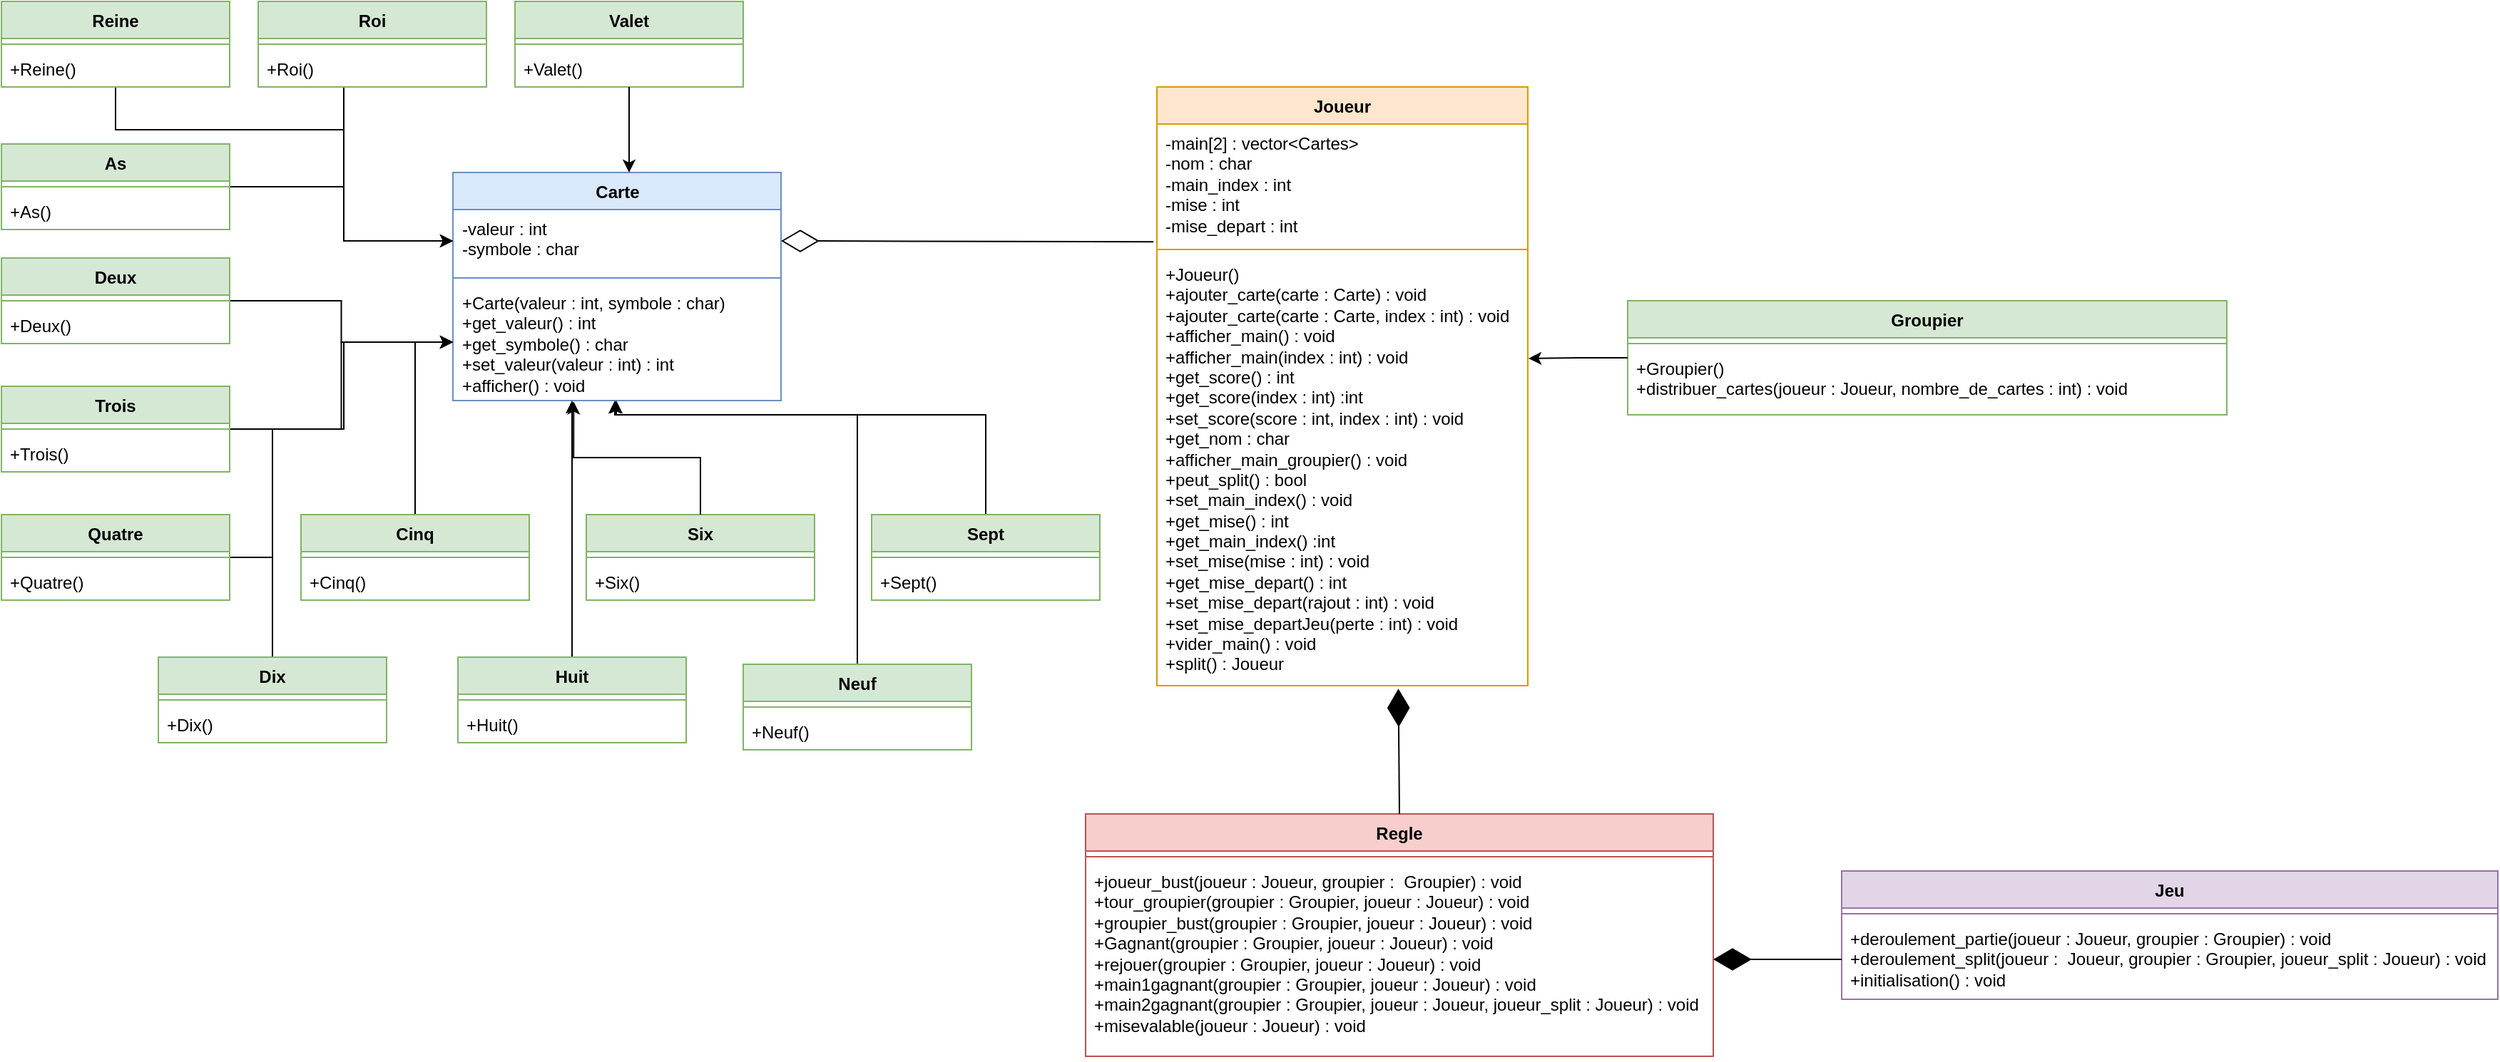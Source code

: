 <mxfile version="24.4.4" type="google">
  <diagram name="Page-1" id="_aMn8UAj_8BvyyBAVJBJ">
    <mxGraphModel grid="1" page="1" gridSize="10" guides="1" tooltips="1" connect="1" arrows="1" fold="1" pageScale="1" pageWidth="827" pageHeight="1169" math="0" shadow="0">
      <root>
        <mxCell id="0" />
        <mxCell id="1" parent="0" />
        <mxCell id="LyirubUt6gGEpComlYB7-2" value="Carte" style="swimlane;fontStyle=1;align=center;verticalAlign=top;childLayout=stackLayout;horizontal=1;startSize=26;horizontalStack=0;resizeParent=1;resizeParentMax=0;resizeLast=0;collapsible=1;marginBottom=0;whiteSpace=wrap;html=1;fillColor=#dae8fc;strokeColor=#6c8ebf;" vertex="1" parent="1">
          <mxGeometry x="-643.5" y="270" width="230" height="160" as="geometry" />
        </mxCell>
        <mxCell id="LyirubUt6gGEpComlYB7-3" value="-valeur : int&lt;div&gt;-symbole : char&lt;/div&gt;" style="text;strokeColor=none;fillColor=none;align=left;verticalAlign=top;spacingLeft=4;spacingRight=4;overflow=hidden;rotatable=0;points=[[0,0.5],[1,0.5]];portConstraint=eastwest;whiteSpace=wrap;html=1;" vertex="1" parent="LyirubUt6gGEpComlYB7-2">
          <mxGeometry y="26" width="230" height="44" as="geometry" />
        </mxCell>
        <mxCell id="LyirubUt6gGEpComlYB7-4" value="" style="line;strokeWidth=1;fillColor=none;align=left;verticalAlign=middle;spacingTop=-1;spacingLeft=3;spacingRight=3;rotatable=0;labelPosition=right;points=[];portConstraint=eastwest;strokeColor=inherit;" vertex="1" parent="LyirubUt6gGEpComlYB7-2">
          <mxGeometry y="70" width="230" height="8" as="geometry" />
        </mxCell>
        <mxCell id="LyirubUt6gGEpComlYB7-5" value="+Carte(valeur : int, symbole : char)&lt;div&gt;+get_valeur() : int&lt;/div&gt;&lt;div&gt;+get_symbole() : char&lt;/div&gt;&lt;div&gt;+set_valeur(valeur : int) : int&lt;/div&gt;&lt;div&gt;+afficher() : void&lt;/div&gt;" style="text;strokeColor=none;fillColor=none;align=left;verticalAlign=top;spacingLeft=4;spacingRight=4;overflow=hidden;rotatable=0;points=[[0,0.5],[1,0.5]];portConstraint=eastwest;whiteSpace=wrap;html=1;" vertex="1" parent="LyirubUt6gGEpComlYB7-2">
          <mxGeometry y="78" width="230" height="82" as="geometry" />
        </mxCell>
        <mxCell id="LyirubUt6gGEpComlYB7-6" value="Groupier" style="swimlane;fontStyle=1;align=center;verticalAlign=top;childLayout=stackLayout;horizontal=1;startSize=26;horizontalStack=0;resizeParent=1;resizeParentMax=0;resizeLast=0;collapsible=1;marginBottom=0;whiteSpace=wrap;html=1;fillColor=#d5e8d4;strokeColor=#82b366;" vertex="1" parent="1">
          <mxGeometry x="180" y="360" width="420" height="80" as="geometry" />
        </mxCell>
        <mxCell id="LyirubUt6gGEpComlYB7-8" value="" style="line;strokeWidth=1;fillColor=none;align=left;verticalAlign=middle;spacingTop=-1;spacingLeft=3;spacingRight=3;rotatable=0;labelPosition=right;points=[];portConstraint=eastwest;strokeColor=inherit;" vertex="1" parent="LyirubUt6gGEpComlYB7-6">
          <mxGeometry y="26" width="420" height="8" as="geometry" />
        </mxCell>
        <mxCell id="LyirubUt6gGEpComlYB7-9" value="+Groupier()&lt;div&gt;+distribuer_cartes(joueur : Joueur, nombre_de_cartes : int) : void&lt;/div&gt;" style="text;strokeColor=none;fillColor=none;align=left;verticalAlign=top;spacingLeft=4;spacingRight=4;overflow=hidden;rotatable=0;points=[[0,0.5],[1,0.5]];portConstraint=eastwest;whiteSpace=wrap;html=1;" vertex="1" parent="LyirubUt6gGEpComlYB7-6">
          <mxGeometry y="34" width="420" height="46" as="geometry" />
        </mxCell>
        <mxCell id="LyirubUt6gGEpComlYB7-10" value="Jeu" style="swimlane;fontStyle=1;align=center;verticalAlign=top;childLayout=stackLayout;horizontal=1;startSize=26;horizontalStack=0;resizeParent=1;resizeParentMax=0;resizeLast=0;collapsible=1;marginBottom=0;whiteSpace=wrap;html=1;fillColor=#e1d5e7;strokeColor=#9673a6;" vertex="1" parent="1">
          <mxGeometry x="330" y="760" width="460" height="90" as="geometry" />
        </mxCell>
        <mxCell id="LyirubUt6gGEpComlYB7-12" value="" style="line;strokeWidth=1;fillColor=none;align=left;verticalAlign=middle;spacingTop=-1;spacingLeft=3;spacingRight=3;rotatable=0;labelPosition=right;points=[];portConstraint=eastwest;strokeColor=inherit;" vertex="1" parent="LyirubUt6gGEpComlYB7-10">
          <mxGeometry y="26" width="460" height="8" as="geometry" />
        </mxCell>
        <mxCell id="LyirubUt6gGEpComlYB7-13" value="+deroulement_partie(joueur : Joueur, groupier : Groupier) : void&lt;div&gt;+deroulement_split(joueur :&amp;nbsp; Joueur, groupier : Groupier, joueur_split : Joueur) : void&lt;/div&gt;&lt;div&gt;+initialisation() : void&lt;/div&gt;" style="text;strokeColor=none;fillColor=none;align=left;verticalAlign=top;spacingLeft=4;spacingRight=4;overflow=hidden;rotatable=0;points=[[0,0.5],[1,0.5]];portConstraint=eastwest;whiteSpace=wrap;html=1;" vertex="1" parent="LyirubUt6gGEpComlYB7-10">
          <mxGeometry y="34" width="460" height="56" as="geometry" />
        </mxCell>
        <mxCell id="LyirubUt6gGEpComlYB7-18" value="Joueur" style="swimlane;fontStyle=1;align=center;verticalAlign=top;childLayout=stackLayout;horizontal=1;startSize=26;horizontalStack=0;resizeParent=1;resizeParentMax=0;resizeLast=0;collapsible=1;marginBottom=0;whiteSpace=wrap;html=1;fillColor=#ffe6cc;strokeColor=#d79b00;" vertex="1" parent="1">
          <mxGeometry x="-150" y="210" width="260" height="420" as="geometry" />
        </mxCell>
        <mxCell id="LyirubUt6gGEpComlYB7-19" value="-main[2] : vector&amp;lt;Cartes&amp;gt;&lt;div&gt;-nom : char&lt;/div&gt;&lt;div&gt;-main_index : int&lt;/div&gt;&lt;div&gt;-mise : int&lt;/div&gt;&lt;div&gt;-mise_depart : int&lt;/div&gt;" style="text;strokeColor=none;fillColor=none;align=left;verticalAlign=top;spacingLeft=4;spacingRight=4;overflow=hidden;rotatable=0;points=[[0,0.5],[1,0.5]];portConstraint=eastwest;whiteSpace=wrap;html=1;" vertex="1" parent="LyirubUt6gGEpComlYB7-18">
          <mxGeometry y="26" width="260" height="84" as="geometry" />
        </mxCell>
        <mxCell id="LyirubUt6gGEpComlYB7-20" value="" style="line;strokeWidth=1;fillColor=none;align=left;verticalAlign=middle;spacingTop=-1;spacingLeft=3;spacingRight=3;rotatable=0;labelPosition=right;points=[];portConstraint=eastwest;strokeColor=inherit;" vertex="1" parent="LyirubUt6gGEpComlYB7-18">
          <mxGeometry y="110" width="260" height="8" as="geometry" />
        </mxCell>
        <mxCell id="LyirubUt6gGEpComlYB7-21" value="+Joueur()&lt;div&gt;+ajouter_carte(carte : Carte) : void&lt;/div&gt;&lt;div&gt;+ajouter_carte(carte : Carte, index : int) : void&lt;/div&gt;&lt;div&gt;+afficher_main() : void&lt;/div&gt;&lt;div&gt;+afficher_main(index : int) : void&lt;/div&gt;&lt;div&gt;+get_score() : int&lt;/div&gt;&lt;div&gt;+get_score(index : int) :int&lt;/div&gt;&lt;div&gt;+set_score(score : int, index : int) : void&lt;/div&gt;&lt;div&gt;+get_nom : char&lt;/div&gt;&lt;div&gt;+afficher_main_groupier() : void&lt;/div&gt;&lt;div&gt;+peut_split() : bool&lt;/div&gt;&lt;div&gt;+set_main_index() : void&lt;/div&gt;&lt;div&gt;+get_mise() : int&lt;/div&gt;&lt;div&gt;+get_main_index() :int&lt;/div&gt;&lt;div&gt;+set_mise(mise : int) : void&lt;/div&gt;&lt;div&gt;+get_mise_depart() : int&lt;/div&gt;&lt;div&gt;+set_mise_depart(rajout : int) : void&lt;/div&gt;&lt;div&gt;+set_mise_departJeu(perte : int) : void&lt;/div&gt;&lt;div&gt;+vider_main() : void&lt;/div&gt;&lt;div&gt;+split() : Joueur&lt;/div&gt;" style="text;strokeColor=none;fillColor=none;align=left;verticalAlign=top;spacingLeft=4;spacingRight=4;overflow=hidden;rotatable=0;points=[[0,0.5],[1,0.5]];portConstraint=eastwest;whiteSpace=wrap;html=1;" vertex="1" parent="LyirubUt6gGEpComlYB7-18">
          <mxGeometry y="118" width="260" height="302" as="geometry" />
        </mxCell>
        <mxCell id="LyirubUt6gGEpComlYB7-22" value="Regle" style="swimlane;fontStyle=1;align=center;verticalAlign=top;childLayout=stackLayout;horizontal=1;startSize=26;horizontalStack=0;resizeParent=1;resizeParentMax=0;resizeLast=0;collapsible=1;marginBottom=0;whiteSpace=wrap;html=1;fillColor=#f8cecc;strokeColor=#b85450;" vertex="1" parent="1">
          <mxGeometry x="-200" y="720" width="440" height="170" as="geometry" />
        </mxCell>
        <mxCell id="LyirubUt6gGEpComlYB7-24" value="" style="line;strokeWidth=1;fillColor=none;align=left;verticalAlign=middle;spacingTop=-1;spacingLeft=3;spacingRight=3;rotatable=0;labelPosition=right;points=[];portConstraint=eastwest;strokeColor=inherit;" vertex="1" parent="LyirubUt6gGEpComlYB7-22">
          <mxGeometry y="26" width="440" height="8" as="geometry" />
        </mxCell>
        <mxCell id="LyirubUt6gGEpComlYB7-25" value="+joueur_bust(joueur : Joueur, groupier :&amp;nbsp; Groupier) : void&lt;div&gt;+tour_groupier(groupier : Groupier, joueur : Joueur) : void&lt;/div&gt;&lt;div&gt;+groupier_bust(&lt;span style=&quot;background-color: initial;&quot;&gt;groupier : Groupier, joueur : Joueur) : void&lt;/span&gt;&lt;/div&gt;&lt;div&gt;&lt;span style=&quot;background-color: initial;&quot;&gt;+Gagnant(&lt;/span&gt;&lt;span style=&quot;background-color: initial;&quot;&gt;groupier : Groupier, joueur : Joueur) : void&lt;/span&gt;&lt;/div&gt;&lt;div&gt;&lt;span style=&quot;background-color: initial;&quot;&gt;+rejouer(&lt;/span&gt;&lt;span style=&quot;background-color: initial;&quot;&gt;groupier : Groupier, joueur : Joueur) : void&lt;/span&gt;&lt;/div&gt;&lt;div&gt;&lt;span style=&quot;background-color: initial;&quot;&gt;+main1gagnant(&lt;/span&gt;&lt;span style=&quot;background-color: initial;&quot;&gt;groupier : Groupier, joueur : Joueur) : void&lt;/span&gt;&lt;/div&gt;&lt;div&gt;&lt;span style=&quot;background-color: initial;&quot;&gt;+main2gagnant(&lt;/span&gt;&lt;span style=&quot;background-color: initial;&quot;&gt;groupier : Groupier, joueur : Joueur, joueur_split : Joueur) : void&lt;/span&gt;&lt;/div&gt;&lt;div&gt;&lt;span style=&quot;background-color: initial;&quot;&gt;+misevalable(joueur : Joueur) : void&lt;/span&gt;&lt;/div&gt;" style="text;strokeColor=none;fillColor=none;align=left;verticalAlign=top;spacingLeft=4;spacingRight=4;overflow=hidden;rotatable=0;points=[[0,0.5],[1,0.5]];portConstraint=eastwest;whiteSpace=wrap;html=1;" vertex="1" parent="LyirubUt6gGEpComlYB7-22">
          <mxGeometry y="34" width="440" height="136" as="geometry" />
        </mxCell>
        <mxCell id="uY5fngIF1_JkBCDy1Up1-51" style="edgeStyle=orthogonalEdgeStyle;rounded=0;orthogonalLoop=1;jettySize=auto;html=1;entryX=0;entryY=0.5;entryDx=0;entryDy=0;" edge="1" parent="1" source="uY5fngIF1_JkBCDy1Up1-1" target="LyirubUt6gGEpComlYB7-3">
          <mxGeometry relative="1" as="geometry">
            <Array as="points">
              <mxPoint x="-720" y="280" />
              <mxPoint x="-720" y="318" />
            </Array>
          </mxGeometry>
        </mxCell>
        <mxCell id="uY5fngIF1_JkBCDy1Up1-1" value="As" style="swimlane;fontStyle=1;align=center;verticalAlign=top;childLayout=stackLayout;horizontal=1;startSize=26;horizontalStack=0;resizeParent=1;resizeParentMax=0;resizeLast=0;collapsible=1;marginBottom=0;whiteSpace=wrap;html=1;fillColor=#d5e8d4;strokeColor=#82b366;" vertex="1" parent="1">
          <mxGeometry x="-960" y="250" width="160" height="60" as="geometry" />
        </mxCell>
        <mxCell id="uY5fngIF1_JkBCDy1Up1-3" value="" style="line;strokeWidth=1;fillColor=none;align=left;verticalAlign=middle;spacingTop=-1;spacingLeft=3;spacingRight=3;rotatable=0;labelPosition=right;points=[];portConstraint=eastwest;strokeColor=inherit;" vertex="1" parent="uY5fngIF1_JkBCDy1Up1-1">
          <mxGeometry y="26" width="160" height="8" as="geometry" />
        </mxCell>
        <mxCell id="uY5fngIF1_JkBCDy1Up1-4" value="+As()" style="text;strokeColor=none;fillColor=none;align=left;verticalAlign=top;spacingLeft=4;spacingRight=4;overflow=hidden;rotatable=0;points=[[0,0.5],[1,0.5]];portConstraint=eastwest;whiteSpace=wrap;html=1;" vertex="1" parent="uY5fngIF1_JkBCDy1Up1-1">
          <mxGeometry y="34" width="160" height="26" as="geometry" />
        </mxCell>
        <mxCell id="uY5fngIF1_JkBCDy1Up1-50" style="edgeStyle=orthogonalEdgeStyle;rounded=0;orthogonalLoop=1;jettySize=auto;html=1;entryX=0;entryY=0.5;entryDx=0;entryDy=0;" edge="1" parent="1" source="uY5fngIF1_JkBCDy1Up1-8" target="LyirubUt6gGEpComlYB7-5">
          <mxGeometry relative="1" as="geometry" />
        </mxCell>
        <mxCell id="uY5fngIF1_JkBCDy1Up1-8" value="Deux" style="swimlane;fontStyle=1;align=center;verticalAlign=top;childLayout=stackLayout;horizontal=1;startSize=26;horizontalStack=0;resizeParent=1;resizeParentMax=0;resizeLast=0;collapsible=1;marginBottom=0;whiteSpace=wrap;html=1;fillColor=#d5e8d4;strokeColor=#82b366;" vertex="1" parent="1">
          <mxGeometry x="-960" y="330" width="160" height="60" as="geometry" />
        </mxCell>
        <mxCell id="uY5fngIF1_JkBCDy1Up1-9" value="" style="line;strokeWidth=1;fillColor=none;align=left;verticalAlign=middle;spacingTop=-1;spacingLeft=3;spacingRight=3;rotatable=0;labelPosition=right;points=[];portConstraint=eastwest;strokeColor=inherit;" vertex="1" parent="uY5fngIF1_JkBCDy1Up1-8">
          <mxGeometry y="26" width="160" height="8" as="geometry" />
        </mxCell>
        <mxCell id="uY5fngIF1_JkBCDy1Up1-10" value="+Deux()" style="text;strokeColor=none;fillColor=none;align=left;verticalAlign=top;spacingLeft=4;spacingRight=4;overflow=hidden;rotatable=0;points=[[0,0.5],[1,0.5]];portConstraint=eastwest;whiteSpace=wrap;html=1;" vertex="1" parent="uY5fngIF1_JkBCDy1Up1-8">
          <mxGeometry y="34" width="160" height="26" as="geometry" />
        </mxCell>
        <mxCell id="uY5fngIF1_JkBCDy1Up1-49" style="edgeStyle=orthogonalEdgeStyle;rounded=0;orthogonalLoop=1;jettySize=auto;html=1;entryX=0;entryY=0.5;entryDx=0;entryDy=0;" edge="1" parent="1" source="uY5fngIF1_JkBCDy1Up1-11" target="LyirubUt6gGEpComlYB7-5">
          <mxGeometry relative="1" as="geometry" />
        </mxCell>
        <mxCell id="uY5fngIF1_JkBCDy1Up1-11" value="Trois" style="swimlane;fontStyle=1;align=center;verticalAlign=top;childLayout=stackLayout;horizontal=1;startSize=26;horizontalStack=0;resizeParent=1;resizeParentMax=0;resizeLast=0;collapsible=1;marginBottom=0;whiteSpace=wrap;html=1;fillColor=#d5e8d4;strokeColor=#82b366;" vertex="1" parent="1">
          <mxGeometry x="-960" y="420" width="160" height="60" as="geometry" />
        </mxCell>
        <mxCell id="uY5fngIF1_JkBCDy1Up1-12" value="" style="line;strokeWidth=1;fillColor=none;align=left;verticalAlign=middle;spacingTop=-1;spacingLeft=3;spacingRight=3;rotatable=0;labelPosition=right;points=[];portConstraint=eastwest;strokeColor=inherit;" vertex="1" parent="uY5fngIF1_JkBCDy1Up1-11">
          <mxGeometry y="26" width="160" height="8" as="geometry" />
        </mxCell>
        <mxCell id="uY5fngIF1_JkBCDy1Up1-13" value="+Trois()" style="text;strokeColor=none;fillColor=none;align=left;verticalAlign=top;spacingLeft=4;spacingRight=4;overflow=hidden;rotatable=0;points=[[0,0.5],[1,0.5]];portConstraint=eastwest;whiteSpace=wrap;html=1;" vertex="1" parent="uY5fngIF1_JkBCDy1Up1-11">
          <mxGeometry y="34" width="160" height="26" as="geometry" />
        </mxCell>
        <mxCell id="uY5fngIF1_JkBCDy1Up1-60" style="edgeStyle=orthogonalEdgeStyle;rounded=0;orthogonalLoop=1;jettySize=auto;html=1;entryX=0;entryY=0.5;entryDx=0;entryDy=0;" edge="1" parent="1" source="uY5fngIF1_JkBCDy1Up1-14" target="LyirubUt6gGEpComlYB7-5">
          <mxGeometry relative="1" as="geometry">
            <Array as="points">
              <mxPoint x="-770" y="540" />
              <mxPoint x="-770" y="450" />
              <mxPoint x="-720" y="450" />
              <mxPoint x="-720" y="389" />
            </Array>
          </mxGeometry>
        </mxCell>
        <mxCell id="uY5fngIF1_JkBCDy1Up1-14" value="Quatre" style="swimlane;fontStyle=1;align=center;verticalAlign=top;childLayout=stackLayout;horizontal=1;startSize=26;horizontalStack=0;resizeParent=1;resizeParentMax=0;resizeLast=0;collapsible=1;marginBottom=0;whiteSpace=wrap;html=1;fillColor=#d5e8d4;strokeColor=#82b366;" vertex="1" parent="1">
          <mxGeometry x="-960" y="510" width="160" height="60" as="geometry" />
        </mxCell>
        <mxCell id="uY5fngIF1_JkBCDy1Up1-15" value="" style="line;strokeWidth=1;fillColor=none;align=left;verticalAlign=middle;spacingTop=-1;spacingLeft=3;spacingRight=3;rotatable=0;labelPosition=right;points=[];portConstraint=eastwest;strokeColor=inherit;" vertex="1" parent="uY5fngIF1_JkBCDy1Up1-14">
          <mxGeometry y="26" width="160" height="8" as="geometry" />
        </mxCell>
        <mxCell id="uY5fngIF1_JkBCDy1Up1-16" value="+Quatre()" style="text;strokeColor=none;fillColor=none;align=left;verticalAlign=top;spacingLeft=4;spacingRight=4;overflow=hidden;rotatable=0;points=[[0,0.5],[1,0.5]];portConstraint=eastwest;whiteSpace=wrap;html=1;" vertex="1" parent="uY5fngIF1_JkBCDy1Up1-14">
          <mxGeometry y="34" width="160" height="26" as="geometry" />
        </mxCell>
        <mxCell id="uY5fngIF1_JkBCDy1Up1-47" style="edgeStyle=orthogonalEdgeStyle;rounded=0;orthogonalLoop=1;jettySize=auto;html=1;entryX=0;entryY=0.5;entryDx=0;entryDy=0;" edge="1" parent="1" source="uY5fngIF1_JkBCDy1Up1-17" target="LyirubUt6gGEpComlYB7-5">
          <mxGeometry relative="1" as="geometry" />
        </mxCell>
        <mxCell id="uY5fngIF1_JkBCDy1Up1-17" value="Cinq" style="swimlane;fontStyle=1;align=center;verticalAlign=top;childLayout=stackLayout;horizontal=1;startSize=26;horizontalStack=0;resizeParent=1;resizeParentMax=0;resizeLast=0;collapsible=1;marginBottom=0;whiteSpace=wrap;html=1;fillColor=#d5e8d4;strokeColor=#82b366;" vertex="1" parent="1">
          <mxGeometry x="-750" y="510" width="160" height="60" as="geometry" />
        </mxCell>
        <mxCell id="uY5fngIF1_JkBCDy1Up1-18" value="" style="line;strokeWidth=1;fillColor=none;align=left;verticalAlign=middle;spacingTop=-1;spacingLeft=3;spacingRight=3;rotatable=0;labelPosition=right;points=[];portConstraint=eastwest;strokeColor=inherit;" vertex="1" parent="uY5fngIF1_JkBCDy1Up1-17">
          <mxGeometry y="26" width="160" height="8" as="geometry" />
        </mxCell>
        <mxCell id="uY5fngIF1_JkBCDy1Up1-19" value="+Cinq()" style="text;strokeColor=none;fillColor=none;align=left;verticalAlign=top;spacingLeft=4;spacingRight=4;overflow=hidden;rotatable=0;points=[[0,0.5],[1,0.5]];portConstraint=eastwest;whiteSpace=wrap;html=1;" vertex="1" parent="uY5fngIF1_JkBCDy1Up1-17">
          <mxGeometry y="34" width="160" height="26" as="geometry" />
        </mxCell>
        <mxCell id="uY5fngIF1_JkBCDy1Up1-20" value="Six" style="swimlane;fontStyle=1;align=center;verticalAlign=top;childLayout=stackLayout;horizontal=1;startSize=26;horizontalStack=0;resizeParent=1;resizeParentMax=0;resizeLast=0;collapsible=1;marginBottom=0;whiteSpace=wrap;html=1;fillColor=#d5e8d4;strokeColor=#82b366;" vertex="1" parent="1">
          <mxGeometry x="-550" y="510" width="160" height="60" as="geometry" />
        </mxCell>
        <mxCell id="uY5fngIF1_JkBCDy1Up1-21" value="" style="line;strokeWidth=1;fillColor=none;align=left;verticalAlign=middle;spacingTop=-1;spacingLeft=3;spacingRight=3;rotatable=0;labelPosition=right;points=[];portConstraint=eastwest;strokeColor=inherit;" vertex="1" parent="uY5fngIF1_JkBCDy1Up1-20">
          <mxGeometry y="26" width="160" height="8" as="geometry" />
        </mxCell>
        <mxCell id="uY5fngIF1_JkBCDy1Up1-22" value="+Six()" style="text;strokeColor=none;fillColor=none;align=left;verticalAlign=top;spacingLeft=4;spacingRight=4;overflow=hidden;rotatable=0;points=[[0,0.5],[1,0.5]];portConstraint=eastwest;whiteSpace=wrap;html=1;" vertex="1" parent="uY5fngIF1_JkBCDy1Up1-20">
          <mxGeometry y="34" width="160" height="26" as="geometry" />
        </mxCell>
        <mxCell id="uY5fngIF1_JkBCDy1Up1-62" style="edgeStyle=orthogonalEdgeStyle;rounded=0;orthogonalLoop=1;jettySize=auto;html=1;exitX=0.5;exitY=0;exitDx=0;exitDy=0;" edge="1" parent="1" source="uY5fngIF1_JkBCDy1Up1-23">
          <mxGeometry relative="1" as="geometry">
            <mxPoint x="-269.5" y="541" as="sourcePoint" />
            <mxPoint x="-530" y="430" as="targetPoint" />
            <Array as="points">
              <mxPoint x="-270" y="440" />
              <mxPoint x="-530" y="440" />
            </Array>
          </mxGeometry>
        </mxCell>
        <mxCell id="uY5fngIF1_JkBCDy1Up1-23" value="Sept" style="swimlane;fontStyle=1;align=center;verticalAlign=top;childLayout=stackLayout;horizontal=1;startSize=26;horizontalStack=0;resizeParent=1;resizeParentMax=0;resizeLast=0;collapsible=1;marginBottom=0;whiteSpace=wrap;html=1;fillColor=#d5e8d4;strokeColor=#82b366;" vertex="1" parent="1">
          <mxGeometry x="-350" y="510" width="160" height="60" as="geometry" />
        </mxCell>
        <mxCell id="uY5fngIF1_JkBCDy1Up1-24" value="" style="line;strokeWidth=1;fillColor=none;align=left;verticalAlign=middle;spacingTop=-1;spacingLeft=3;spacingRight=3;rotatable=0;labelPosition=right;points=[];portConstraint=eastwest;strokeColor=inherit;" vertex="1" parent="uY5fngIF1_JkBCDy1Up1-23">
          <mxGeometry y="26" width="160" height="8" as="geometry" />
        </mxCell>
        <mxCell id="uY5fngIF1_JkBCDy1Up1-25" value="+Sept()" style="text;strokeColor=none;fillColor=none;align=left;verticalAlign=top;spacingLeft=4;spacingRight=4;overflow=hidden;rotatable=0;points=[[0,0.5],[1,0.5]];portConstraint=eastwest;whiteSpace=wrap;html=1;" vertex="1" parent="uY5fngIF1_JkBCDy1Up1-23">
          <mxGeometry y="34" width="160" height="26" as="geometry" />
        </mxCell>
        <mxCell id="uY5fngIF1_JkBCDy1Up1-57" style="edgeStyle=orthogonalEdgeStyle;rounded=0;orthogonalLoop=1;jettySize=auto;html=1;exitX=0.5;exitY=0;exitDx=0;exitDy=0;entryX=0.363;entryY=1;entryDx=0;entryDy=0;entryPerimeter=0;" edge="1" parent="1" source="uY5fngIF1_JkBCDy1Up1-26" target="LyirubUt6gGEpComlYB7-5">
          <mxGeometry relative="1" as="geometry">
            <mxPoint x="-560" y="440" as="targetPoint" />
          </mxGeometry>
        </mxCell>
        <mxCell id="uY5fngIF1_JkBCDy1Up1-26" value="Huit" style="swimlane;fontStyle=1;align=center;verticalAlign=top;childLayout=stackLayout;horizontal=1;startSize=26;horizontalStack=0;resizeParent=1;resizeParentMax=0;resizeLast=0;collapsible=1;marginBottom=0;whiteSpace=wrap;html=1;fillColor=#d5e8d4;strokeColor=#82b366;" vertex="1" parent="1">
          <mxGeometry x="-640" y="610" width="160" height="60" as="geometry" />
        </mxCell>
        <mxCell id="uY5fngIF1_JkBCDy1Up1-27" value="" style="line;strokeWidth=1;fillColor=none;align=left;verticalAlign=middle;spacingTop=-1;spacingLeft=3;spacingRight=3;rotatable=0;labelPosition=right;points=[];portConstraint=eastwest;strokeColor=inherit;" vertex="1" parent="uY5fngIF1_JkBCDy1Up1-26">
          <mxGeometry y="26" width="160" height="8" as="geometry" />
        </mxCell>
        <mxCell id="uY5fngIF1_JkBCDy1Up1-28" value="+Huit()" style="text;strokeColor=none;fillColor=none;align=left;verticalAlign=top;spacingLeft=4;spacingRight=4;overflow=hidden;rotatable=0;points=[[0,0.5],[1,0.5]];portConstraint=eastwest;whiteSpace=wrap;html=1;" vertex="1" parent="uY5fngIF1_JkBCDy1Up1-26">
          <mxGeometry y="34" width="160" height="26" as="geometry" />
        </mxCell>
        <mxCell id="uY5fngIF1_JkBCDy1Up1-58" style="edgeStyle=orthogonalEdgeStyle;rounded=0;orthogonalLoop=1;jettySize=auto;html=1;" edge="1" parent="1" source="uY5fngIF1_JkBCDy1Up1-29" target="LyirubUt6gGEpComlYB7-5">
          <mxGeometry relative="1" as="geometry">
            <Array as="points">
              <mxPoint x="-360" y="440" />
              <mxPoint x="-529" y="440" />
            </Array>
          </mxGeometry>
        </mxCell>
        <mxCell id="uY5fngIF1_JkBCDy1Up1-29" value="Neuf" style="swimlane;fontStyle=1;align=center;verticalAlign=top;childLayout=stackLayout;horizontal=1;startSize=26;horizontalStack=0;resizeParent=1;resizeParentMax=0;resizeLast=0;collapsible=1;marginBottom=0;whiteSpace=wrap;html=1;fillColor=#d5e8d4;strokeColor=#82b366;" vertex="1" parent="1">
          <mxGeometry x="-440" y="615" width="160" height="60" as="geometry" />
        </mxCell>
        <mxCell id="uY5fngIF1_JkBCDy1Up1-30" value="" style="line;strokeWidth=1;fillColor=none;align=left;verticalAlign=middle;spacingTop=-1;spacingLeft=3;spacingRight=3;rotatable=0;labelPosition=right;points=[];portConstraint=eastwest;strokeColor=inherit;" vertex="1" parent="uY5fngIF1_JkBCDy1Up1-29">
          <mxGeometry y="26" width="160" height="8" as="geometry" />
        </mxCell>
        <mxCell id="uY5fngIF1_JkBCDy1Up1-31" value="+Neuf()" style="text;strokeColor=none;fillColor=none;align=left;verticalAlign=top;spacingLeft=4;spacingRight=4;overflow=hidden;rotatable=0;points=[[0,0.5],[1,0.5]];portConstraint=eastwest;whiteSpace=wrap;html=1;" vertex="1" parent="uY5fngIF1_JkBCDy1Up1-29">
          <mxGeometry y="34" width="160" height="26" as="geometry" />
        </mxCell>
        <mxCell id="uY5fngIF1_JkBCDy1Up1-56" style="edgeStyle=orthogonalEdgeStyle;rounded=0;orthogonalLoop=1;jettySize=auto;html=1;entryX=0;entryY=0.5;entryDx=0;entryDy=0;" edge="1" parent="1" source="uY5fngIF1_JkBCDy1Up1-32" target="LyirubUt6gGEpComlYB7-5">
          <mxGeometry relative="1" as="geometry">
            <Array as="points">
              <mxPoint x="-770" y="450" />
              <mxPoint x="-720" y="450" />
              <mxPoint x="-720" y="389" />
            </Array>
          </mxGeometry>
        </mxCell>
        <mxCell id="uY5fngIF1_JkBCDy1Up1-32" value="Dix" style="swimlane;fontStyle=1;align=center;verticalAlign=top;childLayout=stackLayout;horizontal=1;startSize=26;horizontalStack=0;resizeParent=1;resizeParentMax=0;resizeLast=0;collapsible=1;marginBottom=0;whiteSpace=wrap;html=1;fillColor=#d5e8d4;strokeColor=#82b366;" vertex="1" parent="1">
          <mxGeometry x="-850" y="610" width="160" height="60" as="geometry" />
        </mxCell>
        <mxCell id="uY5fngIF1_JkBCDy1Up1-33" value="" style="line;strokeWidth=1;fillColor=none;align=left;verticalAlign=middle;spacingTop=-1;spacingLeft=3;spacingRight=3;rotatable=0;labelPosition=right;points=[];portConstraint=eastwest;strokeColor=inherit;" vertex="1" parent="uY5fngIF1_JkBCDy1Up1-32">
          <mxGeometry y="26" width="160" height="8" as="geometry" />
        </mxCell>
        <mxCell id="uY5fngIF1_JkBCDy1Up1-34" value="+Dix()" style="text;strokeColor=none;fillColor=none;align=left;verticalAlign=top;spacingLeft=4;spacingRight=4;overflow=hidden;rotatable=0;points=[[0,0.5],[1,0.5]];portConstraint=eastwest;whiteSpace=wrap;html=1;" vertex="1" parent="uY5fngIF1_JkBCDy1Up1-32">
          <mxGeometry y="34" width="160" height="26" as="geometry" />
        </mxCell>
        <mxCell id="uY5fngIF1_JkBCDy1Up1-35" value="Valet" style="swimlane;fontStyle=1;align=center;verticalAlign=top;childLayout=stackLayout;horizontal=1;startSize=26;horizontalStack=0;resizeParent=1;resizeParentMax=0;resizeLast=0;collapsible=1;marginBottom=0;whiteSpace=wrap;html=1;fillColor=#d5e8d4;strokeColor=#82b366;" vertex="1" parent="1">
          <mxGeometry x="-600" y="150" width="160" height="60" as="geometry" />
        </mxCell>
        <mxCell id="uY5fngIF1_JkBCDy1Up1-36" value="" style="line;strokeWidth=1;fillColor=none;align=left;verticalAlign=middle;spacingTop=-1;spacingLeft=3;spacingRight=3;rotatable=0;labelPosition=right;points=[];portConstraint=eastwest;strokeColor=inherit;" vertex="1" parent="uY5fngIF1_JkBCDy1Up1-35">
          <mxGeometry y="26" width="160" height="8" as="geometry" />
        </mxCell>
        <mxCell id="uY5fngIF1_JkBCDy1Up1-37" value="+Valet()" style="text;strokeColor=none;fillColor=none;align=left;verticalAlign=top;spacingLeft=4;spacingRight=4;overflow=hidden;rotatable=0;points=[[0,0.5],[1,0.5]];portConstraint=eastwest;whiteSpace=wrap;html=1;" vertex="1" parent="uY5fngIF1_JkBCDy1Up1-35">
          <mxGeometry y="34" width="160" height="26" as="geometry" />
        </mxCell>
        <mxCell id="uY5fngIF1_JkBCDy1Up1-52" style="edgeStyle=orthogonalEdgeStyle;rounded=0;orthogonalLoop=1;jettySize=auto;html=1;entryX=0;entryY=0.5;entryDx=0;entryDy=0;" edge="1" parent="1" source="uY5fngIF1_JkBCDy1Up1-38" target="LyirubUt6gGEpComlYB7-3">
          <mxGeometry relative="1" as="geometry">
            <Array as="points">
              <mxPoint x="-880" y="240" />
              <mxPoint x="-720" y="240" />
              <mxPoint x="-720" y="318" />
            </Array>
          </mxGeometry>
        </mxCell>
        <mxCell id="uY5fngIF1_JkBCDy1Up1-38" value="Reine" style="swimlane;fontStyle=1;align=center;verticalAlign=top;childLayout=stackLayout;horizontal=1;startSize=26;horizontalStack=0;resizeParent=1;resizeParentMax=0;resizeLast=0;collapsible=1;marginBottom=0;whiteSpace=wrap;html=1;fillColor=#d5e8d4;strokeColor=#82b366;" vertex="1" parent="1">
          <mxGeometry x="-960" y="150" width="160" height="60" as="geometry" />
        </mxCell>
        <mxCell id="uY5fngIF1_JkBCDy1Up1-39" value="" style="line;strokeWidth=1;fillColor=none;align=left;verticalAlign=middle;spacingTop=-1;spacingLeft=3;spacingRight=3;rotatable=0;labelPosition=right;points=[];portConstraint=eastwest;strokeColor=inherit;" vertex="1" parent="uY5fngIF1_JkBCDy1Up1-38">
          <mxGeometry y="26" width="160" height="8" as="geometry" />
        </mxCell>
        <mxCell id="uY5fngIF1_JkBCDy1Up1-40" value="+Reine()" style="text;strokeColor=none;fillColor=none;align=left;verticalAlign=top;spacingLeft=4;spacingRight=4;overflow=hidden;rotatable=0;points=[[0,0.5],[1,0.5]];portConstraint=eastwest;whiteSpace=wrap;html=1;" vertex="1" parent="uY5fngIF1_JkBCDy1Up1-38">
          <mxGeometry y="34" width="160" height="26" as="geometry" />
        </mxCell>
        <mxCell id="uY5fngIF1_JkBCDy1Up1-54" style="edgeStyle=orthogonalEdgeStyle;rounded=0;orthogonalLoop=1;jettySize=auto;html=1;entryX=0;entryY=0.5;entryDx=0;entryDy=0;" edge="1" parent="1" source="uY5fngIF1_JkBCDy1Up1-42" target="LyirubUt6gGEpComlYB7-3">
          <mxGeometry relative="1" as="geometry">
            <Array as="points">
              <mxPoint x="-720" y="318" />
            </Array>
          </mxGeometry>
        </mxCell>
        <mxCell id="uY5fngIF1_JkBCDy1Up1-42" value="Roi" style="swimlane;fontStyle=1;align=center;verticalAlign=top;childLayout=stackLayout;horizontal=1;startSize=26;horizontalStack=0;resizeParent=1;resizeParentMax=0;resizeLast=0;collapsible=1;marginBottom=0;whiteSpace=wrap;html=1;fillColor=#d5e8d4;strokeColor=#82b366;" vertex="1" parent="1">
          <mxGeometry x="-780" y="150" width="160" height="60" as="geometry" />
        </mxCell>
        <mxCell id="uY5fngIF1_JkBCDy1Up1-43" value="" style="line;strokeWidth=1;fillColor=none;align=left;verticalAlign=middle;spacingTop=-1;spacingLeft=3;spacingRight=3;rotatable=0;labelPosition=right;points=[];portConstraint=eastwest;strokeColor=inherit;" vertex="1" parent="uY5fngIF1_JkBCDy1Up1-42">
          <mxGeometry y="26" width="160" height="8" as="geometry" />
        </mxCell>
        <mxCell id="uY5fngIF1_JkBCDy1Up1-44" value="+Roi()" style="text;strokeColor=none;fillColor=none;align=left;verticalAlign=top;spacingLeft=4;spacingRight=4;overflow=hidden;rotatable=0;points=[[0,0.5],[1,0.5]];portConstraint=eastwest;whiteSpace=wrap;html=1;" vertex="1" parent="uY5fngIF1_JkBCDy1Up1-42">
          <mxGeometry y="34" width="160" height="26" as="geometry" />
        </mxCell>
        <mxCell id="uY5fngIF1_JkBCDy1Up1-59" style="edgeStyle=orthogonalEdgeStyle;rounded=0;orthogonalLoop=1;jettySize=auto;html=1;" edge="1" parent="1" source="uY5fngIF1_JkBCDy1Up1-37" target="LyirubUt6gGEpComlYB7-2">
          <mxGeometry relative="1" as="geometry">
            <mxPoint x="-380" y="390" as="targetPoint" />
            <Array as="points">
              <mxPoint x="-520" y="250" />
              <mxPoint x="-520" y="250" />
            </Array>
          </mxGeometry>
        </mxCell>
        <mxCell id="uY5fngIF1_JkBCDy1Up1-61" style="edgeStyle=orthogonalEdgeStyle;rounded=0;orthogonalLoop=1;jettySize=auto;html=1;entryX=0.368;entryY=1.009;entryDx=0;entryDy=0;entryPerimeter=0;" edge="1" parent="1" source="uY5fngIF1_JkBCDy1Up1-20" target="LyirubUt6gGEpComlYB7-5">
          <mxGeometry relative="1" as="geometry" />
        </mxCell>
        <mxCell id="uY5fngIF1_JkBCDy1Up1-65" value="" style="endArrow=diamondThin;endFill=0;endSize=24;html=1;rounded=0;entryX=1;entryY=0.5;entryDx=0;entryDy=0;exitX=-0.009;exitY=0.983;exitDx=0;exitDy=0;exitPerimeter=0;" edge="1" parent="1" source="LyirubUt6gGEpComlYB7-19" target="LyirubUt6gGEpComlYB7-3">
          <mxGeometry width="160" relative="1" as="geometry">
            <mxPoint x="-290" y="330" as="sourcePoint" />
            <mxPoint x="-130" y="330" as="targetPoint" />
          </mxGeometry>
        </mxCell>
        <mxCell id="uY5fngIF1_JkBCDy1Up1-67" style="edgeStyle=orthogonalEdgeStyle;rounded=0;orthogonalLoop=1;jettySize=auto;html=1;entryX=1.002;entryY=0.24;entryDx=0;entryDy=0;entryPerimeter=0;" edge="1" parent="1" source="LyirubUt6gGEpComlYB7-6" target="LyirubUt6gGEpComlYB7-21">
          <mxGeometry relative="1" as="geometry" />
        </mxCell>
        <mxCell id="uY5fngIF1_JkBCDy1Up1-68" value="" style="endArrow=diamondThin;endFill=1;endSize=24;html=1;rounded=0;entryX=1;entryY=0.5;entryDx=0;entryDy=0;exitX=0;exitY=0.5;exitDx=0;exitDy=0;" edge="1" parent="1" source="LyirubUt6gGEpComlYB7-13" target="LyirubUt6gGEpComlYB7-25">
          <mxGeometry width="160" relative="1" as="geometry">
            <mxPoint x="280" y="930" as="sourcePoint" />
            <mxPoint x="440" y="930" as="targetPoint" />
          </mxGeometry>
        </mxCell>
        <mxCell id="uY5fngIF1_JkBCDy1Up1-69" value="" style="endArrow=diamondThin;endFill=1;endSize=24;html=1;rounded=0;entryX=0.651;entryY=1.007;entryDx=0;entryDy=0;entryPerimeter=0;exitX=0.5;exitY=0;exitDx=0;exitDy=0;" edge="1" parent="1" source="LyirubUt6gGEpComlYB7-22" target="LyirubUt6gGEpComlYB7-21">
          <mxGeometry width="160" relative="1" as="geometry">
            <mxPoint x="-160" y="690" as="sourcePoint" />
            <mxPoint y="690" as="targetPoint" />
          </mxGeometry>
        </mxCell>
      </root>
    </mxGraphModel>
  </diagram>
</mxfile>
